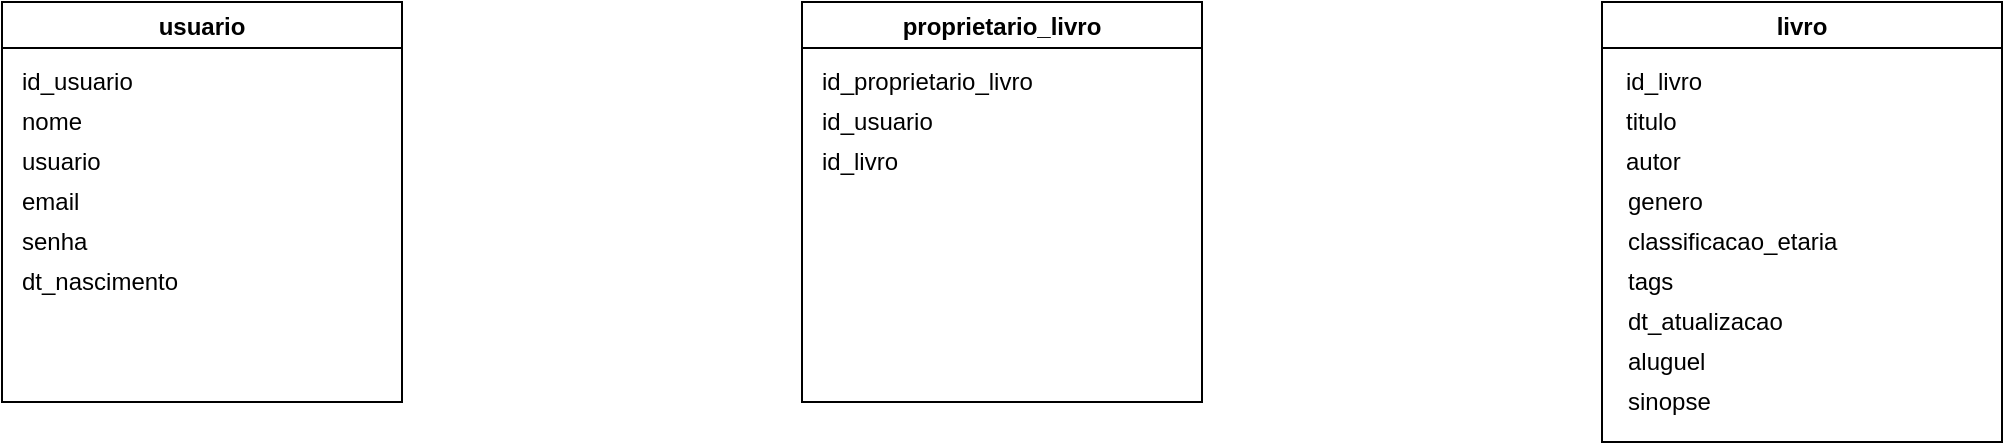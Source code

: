 <mxfile version="18.1.3" type="github"><diagram id="_FSXU-L0GFagYet_ua8O" name="Page-1"><mxGraphModel dx="1422" dy="794" grid="1" gridSize="10" guides="1" tooltips="1" connect="1" arrows="1" fold="1" page="1" pageScale="1" pageWidth="827" pageHeight="1169" math="0" shadow="0"><root><mxCell id="0"/><mxCell id="1" parent="0"/><mxCell id="HLnd8KAokKNzrTcnpZQF-1" value="usuario" style="swimlane;" vertex="1" parent="1"><mxGeometry x="40" y="280" width="200" height="200" as="geometry"/></mxCell><mxCell id="HLnd8KAokKNzrTcnpZQF-2" value="id_usuario" style="text;html=1;align=left;verticalAlign=middle;resizable=0;points=[];autosize=1;strokeColor=none;fillColor=none;" vertex="1" parent="HLnd8KAokKNzrTcnpZQF-1"><mxGeometry x="8" y="30" width="70" height="20" as="geometry"/></mxCell><mxCell id="HLnd8KAokKNzrTcnpZQF-3" value="usuario" style="text;html=1;align=left;verticalAlign=middle;resizable=0;points=[];autosize=1;strokeColor=none;fillColor=none;" vertex="1" parent="HLnd8KAokKNzrTcnpZQF-1"><mxGeometry x="8" y="70" width="50" height="20" as="geometry"/></mxCell><mxCell id="HLnd8KAokKNzrTcnpZQF-5" value="dt_nascimento" style="text;html=1;align=left;verticalAlign=middle;resizable=0;points=[];autosize=1;strokeColor=none;fillColor=none;" vertex="1" parent="HLnd8KAokKNzrTcnpZQF-1"><mxGeometry x="8" y="130" width="90" height="20" as="geometry"/></mxCell><mxCell id="HLnd8KAokKNzrTcnpZQF-4" value="email" style="text;html=1;align=left;verticalAlign=middle;resizable=0;points=[];autosize=1;strokeColor=none;fillColor=none;" vertex="1" parent="HLnd8KAokKNzrTcnpZQF-1"><mxGeometry x="8" y="90" width="40" height="20" as="geometry"/></mxCell><mxCell id="HLnd8KAokKNzrTcnpZQF-13" value="nome" style="text;html=1;align=left;verticalAlign=middle;resizable=0;points=[];autosize=1;strokeColor=none;fillColor=none;" vertex="1" parent="HLnd8KAokKNzrTcnpZQF-1"><mxGeometry x="8" y="50" width="50" height="20" as="geometry"/></mxCell><mxCell id="HLnd8KAokKNzrTcnpZQF-6" value="senha" style="text;html=1;align=left;verticalAlign=middle;resizable=0;points=[];autosize=1;strokeColor=none;fillColor=none;" vertex="1" parent="HLnd8KAokKNzrTcnpZQF-1"><mxGeometry x="8" y="110" width="50" height="20" as="geometry"/></mxCell><mxCell id="HLnd8KAokKNzrTcnpZQF-7" value="livro" style="swimlane;" vertex="1" parent="1"><mxGeometry x="840" y="280" width="200" height="220" as="geometry"/></mxCell><mxCell id="HLnd8KAokKNzrTcnpZQF-8" value="id_livro" style="text;html=1;align=left;verticalAlign=middle;resizable=0;points=[];autosize=1;strokeColor=none;fillColor=none;" vertex="1" parent="HLnd8KAokKNzrTcnpZQF-7"><mxGeometry x="10" y="30" width="50" height="20" as="geometry"/></mxCell><mxCell id="HLnd8KAokKNzrTcnpZQF-9" value="titulo" style="text;html=1;align=left;verticalAlign=middle;resizable=0;points=[];autosize=1;strokeColor=none;fillColor=none;" vertex="1" parent="HLnd8KAokKNzrTcnpZQF-7"><mxGeometry x="10" y="50" width="40" height="20" as="geometry"/></mxCell><mxCell id="HLnd8KAokKNzrTcnpZQF-10" value="genero" style="text;html=1;align=left;verticalAlign=middle;resizable=0;points=[];autosize=1;strokeColor=none;fillColor=none;" vertex="1" parent="HLnd8KAokKNzrTcnpZQF-7"><mxGeometry x="11" y="90" width="50" height="20" as="geometry"/></mxCell><mxCell id="HLnd8KAokKNzrTcnpZQF-11" value="autor" style="text;html=1;align=left;verticalAlign=middle;resizable=0;points=[];autosize=1;strokeColor=none;fillColor=none;" vertex="1" parent="HLnd8KAokKNzrTcnpZQF-7"><mxGeometry x="10" y="70" width="40" height="20" as="geometry"/></mxCell><mxCell id="HLnd8KAokKNzrTcnpZQF-12" value="classificacao_etaria" style="text;html=1;align=left;verticalAlign=middle;resizable=0;points=[];autosize=1;strokeColor=none;fillColor=none;" vertex="1" parent="HLnd8KAokKNzrTcnpZQF-7"><mxGeometry x="11" y="110" width="120" height="20" as="geometry"/></mxCell><mxCell id="HLnd8KAokKNzrTcnpZQF-15" value="dt_atualizacao" style="text;html=1;align=left;verticalAlign=middle;resizable=0;points=[];autosize=1;strokeColor=none;fillColor=none;" vertex="1" parent="HLnd8KAokKNzrTcnpZQF-7"><mxGeometry x="11" y="150" width="90" height="20" as="geometry"/></mxCell><mxCell id="HLnd8KAokKNzrTcnpZQF-16" value="aluguel" style="text;html=1;align=left;verticalAlign=middle;resizable=0;points=[];autosize=1;strokeColor=none;fillColor=none;" vertex="1" parent="HLnd8KAokKNzrTcnpZQF-7"><mxGeometry x="11" y="170" width="50" height="20" as="geometry"/></mxCell><mxCell id="HLnd8KAokKNzrTcnpZQF-17" value="sinopse" style="text;html=1;align=left;verticalAlign=middle;resizable=0;points=[];autosize=1;strokeColor=none;fillColor=none;" vertex="1" parent="HLnd8KAokKNzrTcnpZQF-7"><mxGeometry x="11" y="190" width="60" height="20" as="geometry"/></mxCell><mxCell id="HLnd8KAokKNzrTcnpZQF-14" value="tags" style="text;html=1;align=left;verticalAlign=middle;resizable=0;points=[];autosize=1;strokeColor=none;fillColor=none;" vertex="1" parent="HLnd8KAokKNzrTcnpZQF-7"><mxGeometry x="11" y="130" width="40" height="20" as="geometry"/></mxCell><mxCell id="HLnd8KAokKNzrTcnpZQF-18" value="proprietario_livro" style="swimlane;" vertex="1" parent="1"><mxGeometry x="440" y="280" width="200" height="200" as="geometry"/></mxCell><mxCell id="HLnd8KAokKNzrTcnpZQF-19" value="id_proprietario_livro" style="text;html=1;align=left;verticalAlign=middle;resizable=0;points=[];autosize=1;strokeColor=none;fillColor=none;" vertex="1" parent="HLnd8KAokKNzrTcnpZQF-18"><mxGeometry x="8" y="30" width="120" height="20" as="geometry"/></mxCell><mxCell id="HLnd8KAokKNzrTcnpZQF-20" value="id_livro" style="text;html=1;align=left;verticalAlign=middle;resizable=0;points=[];autosize=1;strokeColor=none;fillColor=none;" vertex="1" parent="HLnd8KAokKNzrTcnpZQF-18"><mxGeometry x="8" y="70" width="50" height="20" as="geometry"/></mxCell><mxCell id="HLnd8KAokKNzrTcnpZQF-23" value="id_usuario" style="text;html=1;align=left;verticalAlign=middle;resizable=0;points=[];autosize=1;strokeColor=none;fillColor=none;" vertex="1" parent="HLnd8KAokKNzrTcnpZQF-18"><mxGeometry x="8" y="50" width="70" height="20" as="geometry"/></mxCell></root></mxGraphModel></diagram></mxfile>